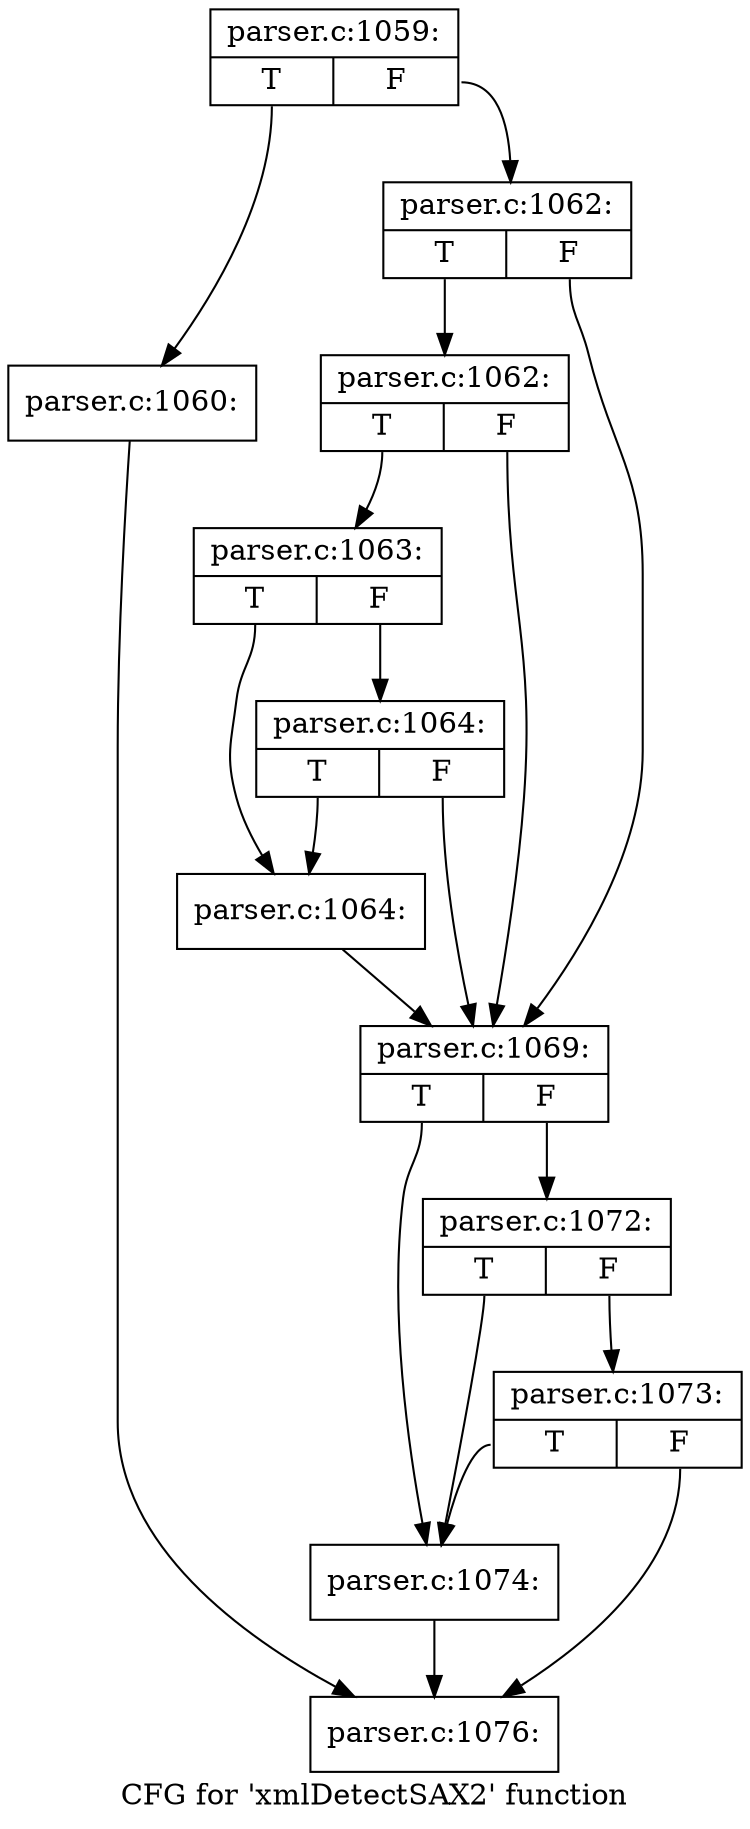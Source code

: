 digraph "CFG for 'xmlDetectSAX2' function" {
	label="CFG for 'xmlDetectSAX2' function";

	Node0x613bb40 [shape=record,label="{parser.c:1059:|{<s0>T|<s1>F}}"];
	Node0x613bb40:s0 -> Node0x613db50;
	Node0x613bb40:s1 -> Node0x613dba0;
	Node0x613db50 [shape=record,label="{parser.c:1060:}"];
	Node0x613db50 -> Node0x6140830;
	Node0x613dba0 [shape=record,label="{parser.c:1062:|{<s0>T|<s1>F}}"];
	Node0x613dba0:s0 -> Node0x6104b40;
	Node0x613dba0:s1 -> Node0x6104a70;
	Node0x6104b40 [shape=record,label="{parser.c:1062:|{<s0>T|<s1>F}}"];
	Node0x6104b40:s0 -> Node0x6104ac0;
	Node0x6104b40:s1 -> Node0x6104a70;
	Node0x6104ac0 [shape=record,label="{parser.c:1063:|{<s0>T|<s1>F}}"];
	Node0x6104ac0:s0 -> Node0x6104a20;
	Node0x6104ac0:s1 -> Node0x613eb70;
	Node0x613eb70 [shape=record,label="{parser.c:1064:|{<s0>T|<s1>F}}"];
	Node0x613eb70:s0 -> Node0x6104a20;
	Node0x613eb70:s1 -> Node0x6104a70;
	Node0x6104a20 [shape=record,label="{parser.c:1064:}"];
	Node0x6104a20 -> Node0x6104a70;
	Node0x6104a70 [shape=record,label="{parser.c:1069:|{<s0>T|<s1>F}}"];
	Node0x6104a70:s0 -> Node0x61407e0;
	Node0x6104a70:s1 -> Node0x6140900;
	Node0x6140900 [shape=record,label="{parser.c:1072:|{<s0>T|<s1>F}}"];
	Node0x6140900:s0 -> Node0x61407e0;
	Node0x6140900:s1 -> Node0x6140880;
	Node0x6140880 [shape=record,label="{parser.c:1073:|{<s0>T|<s1>F}}"];
	Node0x6140880:s0 -> Node0x61407e0;
	Node0x6140880:s1 -> Node0x6140830;
	Node0x61407e0 [shape=record,label="{parser.c:1074:}"];
	Node0x61407e0 -> Node0x6140830;
	Node0x6140830 [shape=record,label="{parser.c:1076:}"];
}
